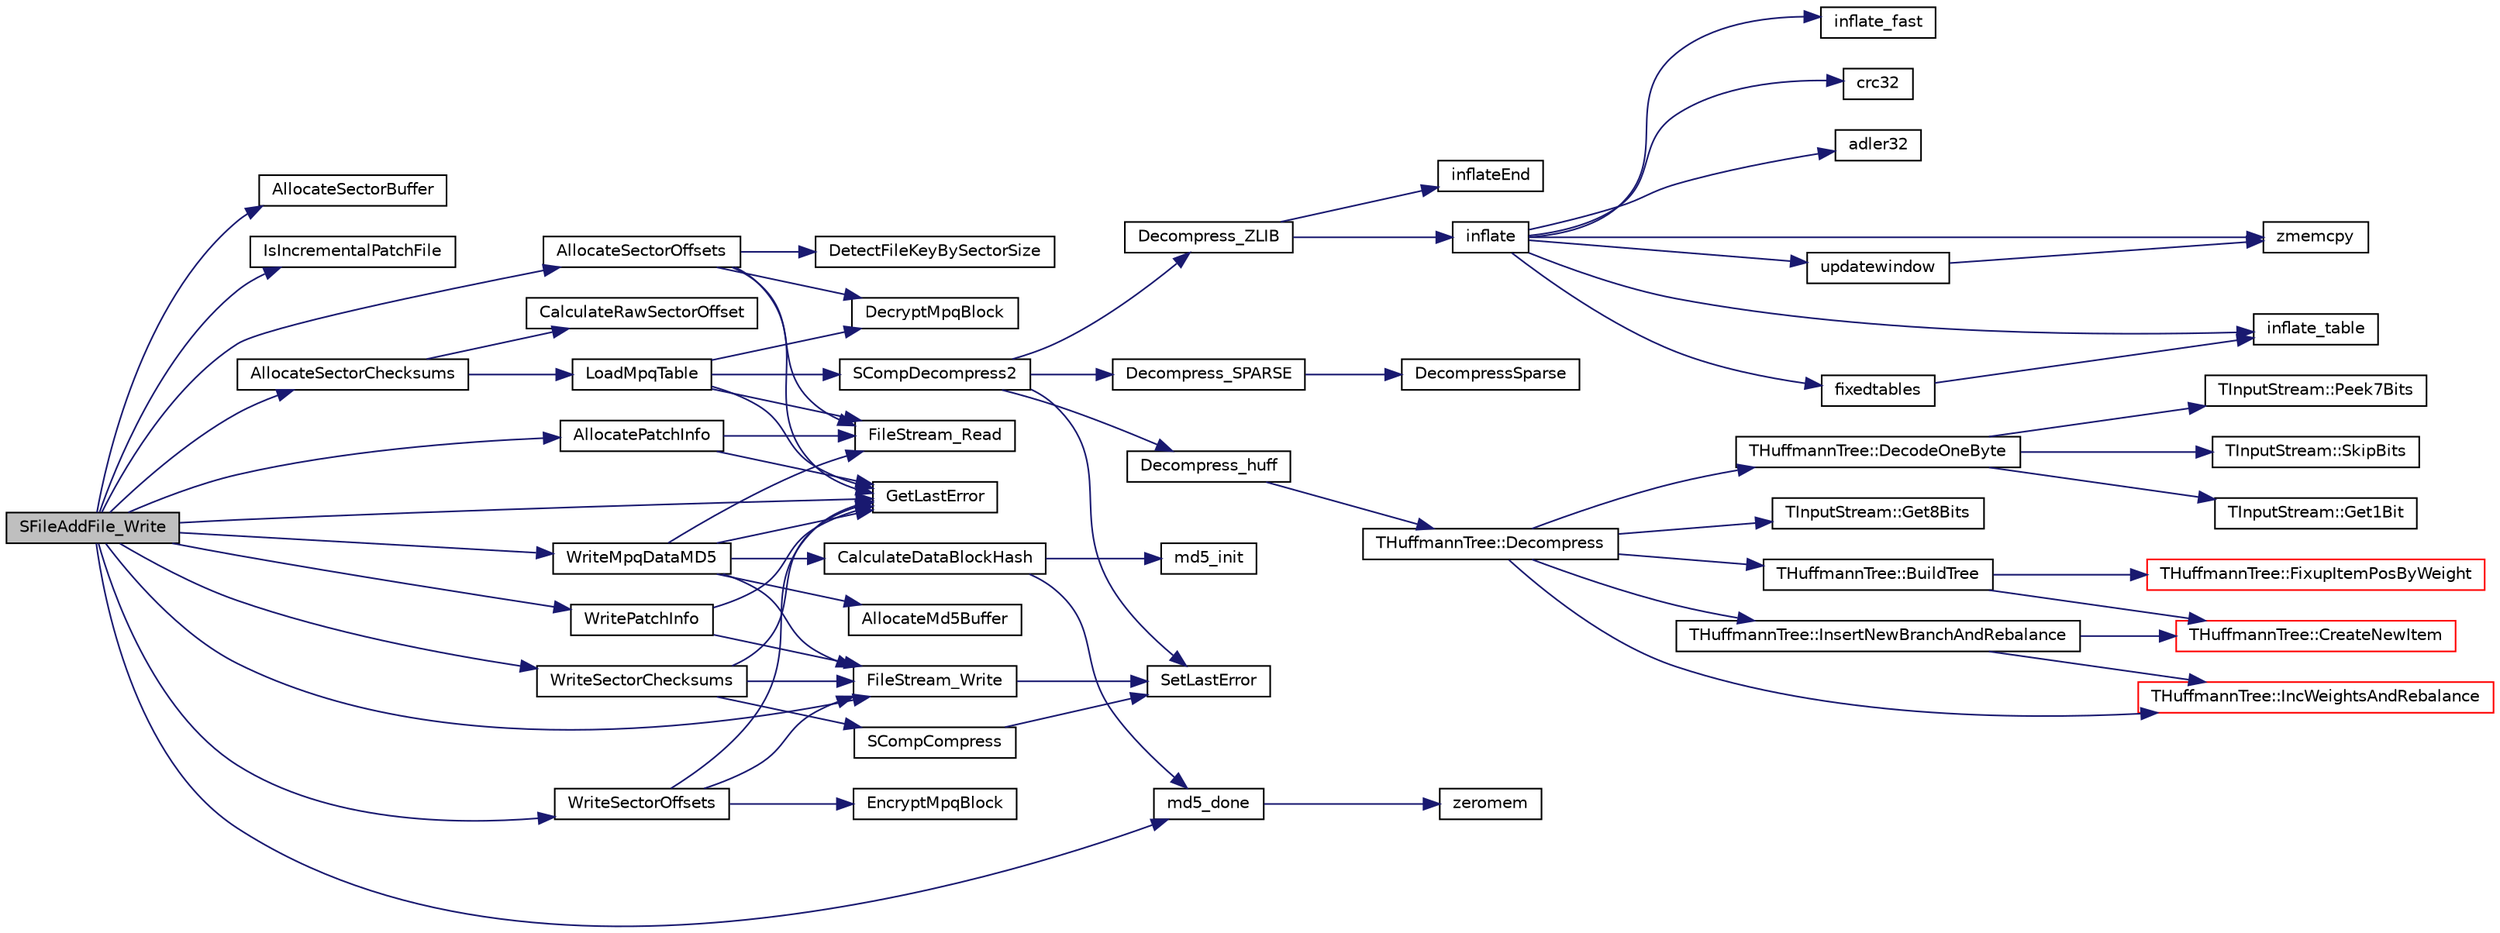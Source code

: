 digraph G
{
  edge [fontname="Helvetica",fontsize="10",labelfontname="Helvetica",labelfontsize="10"];
  node [fontname="Helvetica",fontsize="10",shape=record];
  rankdir="LR";
  Node1 [label="SFileAddFile_Write",height=0.2,width=0.4,color="black", fillcolor="grey75", style="filled" fontcolor="black"];
  Node1 -> Node2 [color="midnightblue",fontsize="10",style="solid",fontname="Helvetica"];
  Node2 [label="AllocateSectorBuffer",height=0.2,width=0.4,color="black", fillcolor="white", style="filled",URL="$_s_base_common_8cpp.html#a39393674112575a09c309d648d59a3eb"];
  Node1 -> Node3 [color="midnightblue",fontsize="10",style="solid",fontname="Helvetica"];
  Node3 [label="IsIncrementalPatchFile",height=0.2,width=0.4,color="black", fillcolor="white", style="filled",URL="$_s_file_patch_archives_8cpp.html#ab5bb17d96d449e811cb62181805307e0"];
  Node1 -> Node4 [color="midnightblue",fontsize="10",style="solid",fontname="Helvetica"];
  Node4 [label="AllocatePatchInfo",height=0.2,width=0.4,color="black", fillcolor="white", style="filled",URL="$_s_base_common_8cpp.html#ace1d87f4df2379a25c5516fbcc027d0c"];
  Node4 -> Node5 [color="midnightblue",fontsize="10",style="solid",fontname="Helvetica"];
  Node5 [label="FileStream_Read",height=0.2,width=0.4,color="black", fillcolor="white", style="filled",URL="$_file_stream_8cpp.html#a593f3b1416f7497c28fa5552cd1b3003"];
  Node4 -> Node6 [color="midnightblue",fontsize="10",style="solid",fontname="Helvetica"];
  Node6 [label="GetLastError",height=0.2,width=0.4,color="black", fillcolor="white", style="filled",URL="$_file_stream_8cpp.html#a10b9a284527af83a44533867b0aff0fc"];
  Node1 -> Node7 [color="midnightblue",fontsize="10",style="solid",fontname="Helvetica"];
  Node7 [label="AllocateSectorOffsets",height=0.2,width=0.4,color="black", fillcolor="white", style="filled",URL="$_s_base_common_8cpp.html#ae7c6e8b33178ca275ec20f68329b5d55"];
  Node7 -> Node5 [color="midnightblue",fontsize="10",style="solid",fontname="Helvetica"];
  Node7 -> Node6 [color="midnightblue",fontsize="10",style="solid",fontname="Helvetica"];
  Node7 -> Node8 [color="midnightblue",fontsize="10",style="solid",fontname="Helvetica"];
  Node8 [label="DetectFileKeyBySectorSize",height=0.2,width=0.4,color="black", fillcolor="white", style="filled",URL="$_s_base_common_8cpp.html#a2ee395fedefc3dea1b3606db90530f0f"];
  Node7 -> Node9 [color="midnightblue",fontsize="10",style="solid",fontname="Helvetica"];
  Node9 [label="DecryptMpqBlock",height=0.2,width=0.4,color="black", fillcolor="white", style="filled",URL="$_s_base_common_8cpp.html#a66f0f8a3367d5feb073639de03872a7e"];
  Node1 -> Node10 [color="midnightblue",fontsize="10",style="solid",fontname="Helvetica"];
  Node10 [label="AllocateSectorChecksums",height=0.2,width=0.4,color="black", fillcolor="white", style="filled",URL="$_s_base_common_8cpp.html#a625957b3c4515b0d8664c2c7733f5ae2"];
  Node10 -> Node11 [color="midnightblue",fontsize="10",style="solid",fontname="Helvetica"];
  Node11 [label="CalculateRawSectorOffset",height=0.2,width=0.4,color="black", fillcolor="white", style="filled",URL="$_s_base_common_8cpp.html#a7b6bce2874782a80fc6a7ce477e8ab5e"];
  Node10 -> Node12 [color="midnightblue",fontsize="10",style="solid",fontname="Helvetica"];
  Node12 [label="LoadMpqTable",height=0.2,width=0.4,color="black", fillcolor="white", style="filled",URL="$_s_base_common_8cpp.html#acde8de4b5a47ec4e8e229fa47d71b232"];
  Node12 -> Node5 [color="midnightblue",fontsize="10",style="solid",fontname="Helvetica"];
  Node12 -> Node9 [color="midnightblue",fontsize="10",style="solid",fontname="Helvetica"];
  Node12 -> Node13 [color="midnightblue",fontsize="10",style="solid",fontname="Helvetica"];
  Node13 [label="SCompDecompress2",height=0.2,width=0.4,color="black", fillcolor="white", style="filled",URL="$_s_compression_8cpp.html#ad4be5c65706a57411d71edd72bd91e06"];
  Node13 -> Node14 [color="midnightblue",fontsize="10",style="solid",fontname="Helvetica"];
  Node14 [label="Decompress_ZLIB",height=0.2,width=0.4,color="black", fillcolor="white", style="filled",URL="$_s_compression_8cpp.html#a1e94658a0bb36171f75799de2fcb2bed"];
  Node14 -> Node15 [color="midnightblue",fontsize="10",style="solid",fontname="Helvetica"];
  Node15 [label="inflate",height=0.2,width=0.4,color="black", fillcolor="white", style="filled",URL="$inflate_8c.html#a9a49cf8b6ce882dea33505b0ac84ecef"];
  Node15 -> Node16 [color="midnightblue",fontsize="10",style="solid",fontname="Helvetica"];
  Node16 [label="crc32",height=0.2,width=0.4,color="black", fillcolor="white", style="filled",URL="$zlib_2crc32_8c.html#af5a1c7b05170540ef3bb084e6cf903c4"];
  Node15 -> Node17 [color="midnightblue",fontsize="10",style="solid",fontname="Helvetica"];
  Node17 [label="adler32",height=0.2,width=0.4,color="black", fillcolor="white", style="filled",URL="$adler32_8c.html#a86607743a4b76949b24cf5cc2f01a40d"];
  Node15 -> Node18 [color="midnightblue",fontsize="10",style="solid",fontname="Helvetica"];
  Node18 [label="zmemcpy",height=0.2,width=0.4,color="black", fillcolor="white", style="filled",URL="$zutil_8c.html#aac7aa2bbd8584b96c89e311b6c3409a5"];
  Node15 -> Node19 [color="midnightblue",fontsize="10",style="solid",fontname="Helvetica"];
  Node19 [label="fixedtables",height=0.2,width=0.4,color="black", fillcolor="white", style="filled",URL="$inflate_8c.html#a4493a4d633ce7f2dd463edc3a9bce72f"];
  Node19 -> Node20 [color="midnightblue",fontsize="10",style="solid",fontname="Helvetica"];
  Node20 [label="inflate_table",height=0.2,width=0.4,color="black", fillcolor="white", style="filled",URL="$inftrees_8c.html#a773e6164ab27c6f3ea71144dfc487c7f"];
  Node15 -> Node20 [color="midnightblue",fontsize="10",style="solid",fontname="Helvetica"];
  Node15 -> Node21 [color="midnightblue",fontsize="10",style="solid",fontname="Helvetica"];
  Node21 [label="inflate_fast",height=0.2,width=0.4,color="black", fillcolor="white", style="filled",URL="$inffast_8c.html#abe57be8a6f777dc648ebcb275e57d849"];
  Node15 -> Node22 [color="midnightblue",fontsize="10",style="solid",fontname="Helvetica"];
  Node22 [label="updatewindow",height=0.2,width=0.4,color="black", fillcolor="white", style="filled",URL="$inflate_8c.html#a1d501d65182a4a5f56d3d07961f3fb02"];
  Node22 -> Node18 [color="midnightblue",fontsize="10",style="solid",fontname="Helvetica"];
  Node14 -> Node23 [color="midnightblue",fontsize="10",style="solid",fontname="Helvetica"];
  Node23 [label="inflateEnd",height=0.2,width=0.4,color="black", fillcolor="white", style="filled",URL="$inflate_8c.html#aed3136bc8afc3ef309b731b4ad724534"];
  Node13 -> Node24 [color="midnightblue",fontsize="10",style="solid",fontname="Helvetica"];
  Node24 [label="Decompress_SPARSE",height=0.2,width=0.4,color="black", fillcolor="white", style="filled",URL="$_s_compression_8cpp.html#a0ae2e64309b3cae6ee4f6fe72dae9939"];
  Node24 -> Node25 [color="midnightblue",fontsize="10",style="solid",fontname="Helvetica"];
  Node25 [label="DecompressSparse",height=0.2,width=0.4,color="black", fillcolor="white", style="filled",URL="$sparse_8cpp.html#a50cc31d1acdd8f663a27ac21a2b1bc35"];
  Node13 -> Node26 [color="midnightblue",fontsize="10",style="solid",fontname="Helvetica"];
  Node26 [label="Decompress_huff",height=0.2,width=0.4,color="black", fillcolor="white", style="filled",URL="$_s_compression_8cpp.html#af6ddfa41c2bcdabfb985348a84dff2df"];
  Node26 -> Node27 [color="midnightblue",fontsize="10",style="solid",fontname="Helvetica"];
  Node27 [label="THuffmannTree::Decompress",height=0.2,width=0.4,color="black", fillcolor="white", style="filled",URL="$class_t_huffmann_tree.html#a5fae7bcc8bb1852bf8036ae0e78e3a09"];
  Node27 -> Node28 [color="midnightblue",fontsize="10",style="solid",fontname="Helvetica"];
  Node28 [label="TInputStream::Get8Bits",height=0.2,width=0.4,color="black", fillcolor="white", style="filled",URL="$class_t_input_stream.html#aa678734689a4a4cffd993b84352ec4ce"];
  Node27 -> Node29 [color="midnightblue",fontsize="10",style="solid",fontname="Helvetica"];
  Node29 [label="THuffmannTree::BuildTree",height=0.2,width=0.4,color="black", fillcolor="white", style="filled",URL="$class_t_huffmann_tree.html#a353d6143d3b08755c6b22936540298d5"];
  Node29 -> Node30 [color="midnightblue",fontsize="10",style="solid",fontname="Helvetica"];
  Node30 [label="THuffmannTree::CreateNewItem",height=0.2,width=0.4,color="red", fillcolor="white", style="filled",URL="$class_t_huffmann_tree.html#a90a46fd9ecc3cd85cf8a6a64042b9d8a"];
  Node29 -> Node31 [color="midnightblue",fontsize="10",style="solid",fontname="Helvetica"];
  Node31 [label="THuffmannTree::FixupItemPosByWeight",height=0.2,width=0.4,color="red", fillcolor="white", style="filled",URL="$class_t_huffmann_tree.html#ac837ce58c1c6fa305bc94a5fad4a4a10"];
  Node27 -> Node32 [color="midnightblue",fontsize="10",style="solid",fontname="Helvetica"];
  Node32 [label="THuffmannTree::DecodeOneByte",height=0.2,width=0.4,color="black", fillcolor="white", style="filled",URL="$class_t_huffmann_tree.html#aeacbf46b8d0c2dd39c5525f231541d0c"];
  Node32 -> Node33 [color="midnightblue",fontsize="10",style="solid",fontname="Helvetica"];
  Node33 [label="TInputStream::Peek7Bits",height=0.2,width=0.4,color="black", fillcolor="white", style="filled",URL="$class_t_input_stream.html#a1668b748bb295528d1cf0620f63f0040"];
  Node32 -> Node34 [color="midnightblue",fontsize="10",style="solid",fontname="Helvetica"];
  Node34 [label="TInputStream::SkipBits",height=0.2,width=0.4,color="black", fillcolor="white", style="filled",URL="$class_t_input_stream.html#aef988b3048bf20c2ed44c25b08308949"];
  Node32 -> Node35 [color="midnightblue",fontsize="10",style="solid",fontname="Helvetica"];
  Node35 [label="TInputStream::Get1Bit",height=0.2,width=0.4,color="black", fillcolor="white", style="filled",URL="$class_t_input_stream.html#a563086eed1afe02db30a94e55790ed61"];
  Node27 -> Node36 [color="midnightblue",fontsize="10",style="solid",fontname="Helvetica"];
  Node36 [label="THuffmannTree::InsertNewBranchAndRebalance",height=0.2,width=0.4,color="black", fillcolor="white", style="filled",URL="$class_t_huffmann_tree.html#aa2d1ed63bb3b90c1f31bd34850ee0f5c"];
  Node36 -> Node30 [color="midnightblue",fontsize="10",style="solid",fontname="Helvetica"];
  Node36 -> Node37 [color="midnightblue",fontsize="10",style="solid",fontname="Helvetica"];
  Node37 [label="THuffmannTree::IncWeightsAndRebalance",height=0.2,width=0.4,color="red", fillcolor="white", style="filled",URL="$class_t_huffmann_tree.html#a9bea307d3f4d3049bcedf37f508197c6"];
  Node27 -> Node37 [color="midnightblue",fontsize="10",style="solid",fontname="Helvetica"];
  Node13 -> Node38 [color="midnightblue",fontsize="10",style="solid",fontname="Helvetica"];
  Node38 [label="SetLastError",height=0.2,width=0.4,color="black", fillcolor="white", style="filled",URL="$_file_stream_8cpp.html#ae12246cf2f9f9aa8e3a6367bd9fa2aed"];
  Node12 -> Node6 [color="midnightblue",fontsize="10",style="solid",fontname="Helvetica"];
  Node1 -> Node39 [color="midnightblue",fontsize="10",style="solid",fontname="Helvetica"];
  Node39 [label="FileStream_Write",height=0.2,width=0.4,color="black", fillcolor="white", style="filled",URL="$_file_stream_8cpp.html#a36307955e8de92f5ea26be07ea3b9cb4"];
  Node39 -> Node38 [color="midnightblue",fontsize="10",style="solid",fontname="Helvetica"];
  Node1 -> Node6 [color="midnightblue",fontsize="10",style="solid",fontname="Helvetica"];
  Node1 -> Node40 [color="midnightblue",fontsize="10",style="solid",fontname="Helvetica"];
  Node40 [label="md5_done",height=0.2,width=0.4,color="black", fillcolor="white", style="filled",URL="$md5_8c.html#aee76a4c9f37bfe88d943301f3fa8126f"];
  Node40 -> Node41 [color="midnightblue",fontsize="10",style="solid",fontname="Helvetica"];
  Node41 [label="zeromem",height=0.2,width=0.4,color="black", fillcolor="white", style="filled",URL="$tomcrypt__misc_8h.html#a7ecf35c558d5f07c279cfc4f5231b655"];
  Node1 -> Node42 [color="midnightblue",fontsize="10",style="solid",fontname="Helvetica"];
  Node42 [label="WriteSectorChecksums",height=0.2,width=0.4,color="black", fillcolor="white", style="filled",URL="$_s_base_common_8cpp.html#a336ebf1e01d695363f7f25a474e627de"];
  Node42 -> Node43 [color="midnightblue",fontsize="10",style="solid",fontname="Helvetica"];
  Node43 [label="SCompCompress",height=0.2,width=0.4,color="black", fillcolor="white", style="filled",URL="$_s_compression_8cpp.html#a309e1b309f67df0c6d12e6df83a4219a"];
  Node43 -> Node38 [color="midnightblue",fontsize="10",style="solid",fontname="Helvetica"];
  Node42 -> Node39 [color="midnightblue",fontsize="10",style="solid",fontname="Helvetica"];
  Node42 -> Node6 [color="midnightblue",fontsize="10",style="solid",fontname="Helvetica"];
  Node1 -> Node44 [color="midnightblue",fontsize="10",style="solid",fontname="Helvetica"];
  Node44 [label="WritePatchInfo",height=0.2,width=0.4,color="black", fillcolor="white", style="filled",URL="$_s_base_common_8cpp.html#ae019465d798f9926fd5cc63697d664f7"];
  Node44 -> Node39 [color="midnightblue",fontsize="10",style="solid",fontname="Helvetica"];
  Node44 -> Node6 [color="midnightblue",fontsize="10",style="solid",fontname="Helvetica"];
  Node1 -> Node45 [color="midnightblue",fontsize="10",style="solid",fontname="Helvetica"];
  Node45 [label="WriteSectorOffsets",height=0.2,width=0.4,color="black", fillcolor="white", style="filled",URL="$_s_base_common_8cpp.html#a55f6d721d95cc322bd68f273b1e40ae1"];
  Node45 -> Node46 [color="midnightblue",fontsize="10",style="solid",fontname="Helvetica"];
  Node46 [label="EncryptMpqBlock",height=0.2,width=0.4,color="black", fillcolor="white", style="filled",URL="$_s_base_common_8cpp.html#af19849fff79ec5da0c98df69ede4a7b6"];
  Node45 -> Node39 [color="midnightblue",fontsize="10",style="solid",fontname="Helvetica"];
  Node45 -> Node6 [color="midnightblue",fontsize="10",style="solid",fontname="Helvetica"];
  Node1 -> Node47 [color="midnightblue",fontsize="10",style="solid",fontname="Helvetica"];
  Node47 [label="WriteMpqDataMD5",height=0.2,width=0.4,color="black", fillcolor="white", style="filled",URL="$_s_base_common_8cpp.html#ad65eac195a2ffc9e9ad511d7b381a9a5"];
  Node47 -> Node48 [color="midnightblue",fontsize="10",style="solid",fontname="Helvetica"];
  Node48 [label="AllocateMd5Buffer",height=0.2,width=0.4,color="black", fillcolor="white", style="filled",URL="$_s_base_common_8cpp.html#a6c6b7ba3c8ec84b3f0f9f3e79ff9d33f"];
  Node47 -> Node5 [color="midnightblue",fontsize="10",style="solid",fontname="Helvetica"];
  Node47 -> Node6 [color="midnightblue",fontsize="10",style="solid",fontname="Helvetica"];
  Node47 -> Node49 [color="midnightblue",fontsize="10",style="solid",fontname="Helvetica"];
  Node49 [label="CalculateDataBlockHash",height=0.2,width=0.4,color="black", fillcolor="white", style="filled",URL="$_s_base_common_8cpp.html#aec4669e8a9275dc112ebca320ae0e08a"];
  Node49 -> Node50 [color="midnightblue",fontsize="10",style="solid",fontname="Helvetica"];
  Node50 [label="md5_init",height=0.2,width=0.4,color="black", fillcolor="white", style="filled",URL="$md5_8c.html#a26c1379e5ead2590effec89de6b8cd11"];
  Node49 -> Node40 [color="midnightblue",fontsize="10",style="solid",fontname="Helvetica"];
  Node47 -> Node39 [color="midnightblue",fontsize="10",style="solid",fontname="Helvetica"];
}

